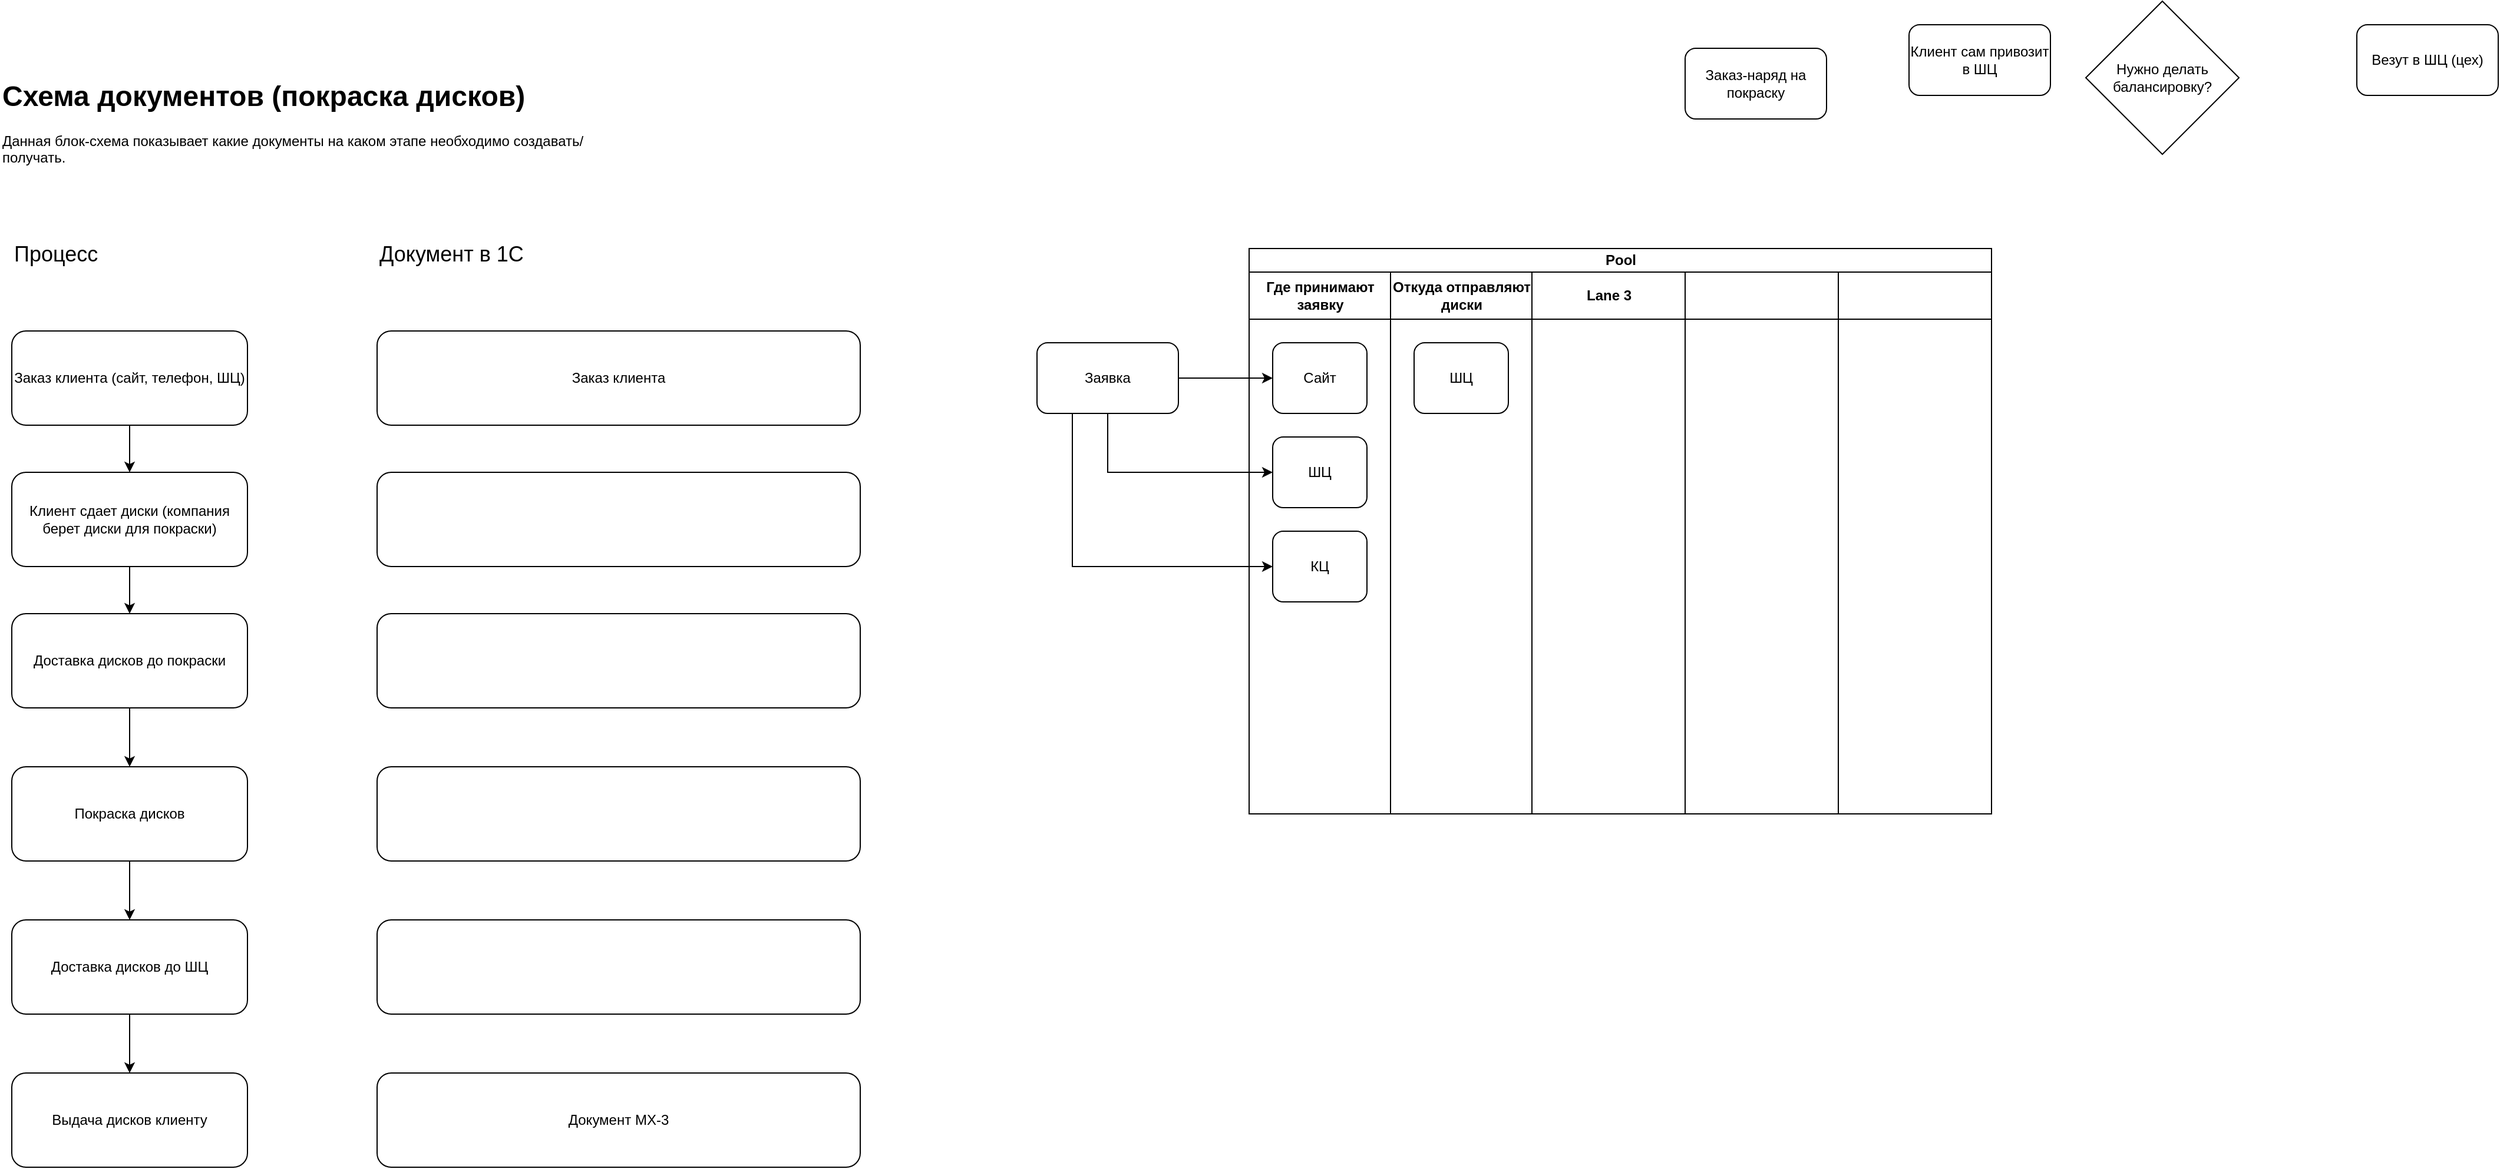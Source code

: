 <mxfile version="24.8.6">
  <diagram name="Page-1" id="uKkZgEGP30LBr_39MSwS">
    <mxGraphModel dx="1304" dy="1924" grid="1" gridSize="10" guides="1" tooltips="1" connect="1" arrows="1" fold="1" page="1" pageScale="1" pageWidth="827" pageHeight="1169" math="0" shadow="0">
      <root>
        <mxCell id="0" />
        <mxCell id="1" parent="0" />
        <mxCell id="SI2vmK9ZlvfOi17jyT_v-1" value="&lt;h1 style=&quot;margin-top: 0px;&quot;&gt;Схема документов (покраска дисков)&lt;/h1&gt;&lt;p&gt;Данная блок-схема показывает какие документы на каком этапе необходимо создавать/получать.&lt;/p&gt;" style="text;html=1;whiteSpace=wrap;overflow=hidden;rounded=0;" parent="1" vertex="1">
          <mxGeometry x="30" y="30" width="500" height="90" as="geometry" />
        </mxCell>
        <mxCell id="ca0fCaTmjlNiCSsV8HPN-5" value="" style="edgeStyle=orthogonalEdgeStyle;rounded=0;orthogonalLoop=1;jettySize=auto;html=1;" parent="1" source="SI2vmK9ZlvfOi17jyT_v-2" target="SI2vmK9ZlvfOi17jyT_v-5" edge="1">
          <mxGeometry relative="1" as="geometry" />
        </mxCell>
        <mxCell id="SI2vmK9ZlvfOi17jyT_v-2" value="Заказ клиента (сайт, телефон, ШЦ)" style="rounded=1;whiteSpace=wrap;html=1;" parent="1" vertex="1">
          <mxGeometry x="40" y="250" width="200" height="80" as="geometry" />
        </mxCell>
        <mxCell id="ca0fCaTmjlNiCSsV8HPN-6" value="" style="edgeStyle=orthogonalEdgeStyle;rounded=0;orthogonalLoop=1;jettySize=auto;html=1;" parent="1" source="SI2vmK9ZlvfOi17jyT_v-5" target="ca0fCaTmjlNiCSsV8HPN-1" edge="1">
          <mxGeometry relative="1" as="geometry" />
        </mxCell>
        <mxCell id="SI2vmK9ZlvfOi17jyT_v-5" value="Клиент сдает диски (компания берет диски для покраски)" style="rounded=1;whiteSpace=wrap;html=1;" parent="1" vertex="1">
          <mxGeometry x="40" y="370" width="200" height="80" as="geometry" />
        </mxCell>
        <mxCell id="ca0fCaTmjlNiCSsV8HPN-7" value="" style="edgeStyle=orthogonalEdgeStyle;rounded=0;orthogonalLoop=1;jettySize=auto;html=1;" parent="1" source="ca0fCaTmjlNiCSsV8HPN-1" target="ca0fCaTmjlNiCSsV8HPN-2" edge="1">
          <mxGeometry relative="1" as="geometry" />
        </mxCell>
        <mxCell id="ca0fCaTmjlNiCSsV8HPN-1" value="Доставка дисков до покраски" style="rounded=1;whiteSpace=wrap;html=1;" parent="1" vertex="1">
          <mxGeometry x="40" y="490" width="200" height="80" as="geometry" />
        </mxCell>
        <mxCell id="ca0fCaTmjlNiCSsV8HPN-8" value="" style="edgeStyle=orthogonalEdgeStyle;rounded=0;orthogonalLoop=1;jettySize=auto;html=1;" parent="1" source="ca0fCaTmjlNiCSsV8HPN-2" target="ca0fCaTmjlNiCSsV8HPN-3" edge="1">
          <mxGeometry relative="1" as="geometry" />
        </mxCell>
        <mxCell id="ca0fCaTmjlNiCSsV8HPN-2" value="Покраска дисков" style="rounded=1;whiteSpace=wrap;html=1;" parent="1" vertex="1">
          <mxGeometry x="40" y="620" width="200" height="80" as="geometry" />
        </mxCell>
        <mxCell id="ca0fCaTmjlNiCSsV8HPN-9" value="" style="edgeStyle=orthogonalEdgeStyle;rounded=0;orthogonalLoop=1;jettySize=auto;html=1;" parent="1" source="ca0fCaTmjlNiCSsV8HPN-3" target="ca0fCaTmjlNiCSsV8HPN-4" edge="1">
          <mxGeometry relative="1" as="geometry" />
        </mxCell>
        <mxCell id="ca0fCaTmjlNiCSsV8HPN-3" value="Доставка дисков до ШЦ" style="rounded=1;whiteSpace=wrap;html=1;" parent="1" vertex="1">
          <mxGeometry x="40" y="750" width="200" height="80" as="geometry" />
        </mxCell>
        <mxCell id="ca0fCaTmjlNiCSsV8HPN-4" value="Выдача дисков клиенту" style="rounded=1;whiteSpace=wrap;html=1;" parent="1" vertex="1">
          <mxGeometry x="40" y="880" width="200" height="80" as="geometry" />
        </mxCell>
        <mxCell id="ca0fCaTmjlNiCSsV8HPN-11" value="Заказ клиента" style="rounded=1;whiteSpace=wrap;html=1;" parent="1" vertex="1">
          <mxGeometry x="350" y="250" width="410" height="80" as="geometry" />
        </mxCell>
        <mxCell id="ca0fCaTmjlNiCSsV8HPN-13" value="" style="rounded=1;whiteSpace=wrap;html=1;" parent="1" vertex="1">
          <mxGeometry x="350" y="370" width="410" height="80" as="geometry" />
        </mxCell>
        <mxCell id="ca0fCaTmjlNiCSsV8HPN-15" value="" style="rounded=1;whiteSpace=wrap;html=1;" parent="1" vertex="1">
          <mxGeometry x="350" y="490" width="410" height="80" as="geometry" />
        </mxCell>
        <mxCell id="ca0fCaTmjlNiCSsV8HPN-17" value="" style="rounded=1;whiteSpace=wrap;html=1;" parent="1" vertex="1">
          <mxGeometry x="350" y="620" width="410" height="80" as="geometry" />
        </mxCell>
        <mxCell id="ca0fCaTmjlNiCSsV8HPN-19" value="" style="rounded=1;whiteSpace=wrap;html=1;" parent="1" vertex="1">
          <mxGeometry x="350" y="750" width="410" height="80" as="geometry" />
        </mxCell>
        <mxCell id="ca0fCaTmjlNiCSsV8HPN-20" value="Документ МХ-3" style="rounded=1;whiteSpace=wrap;html=1;" parent="1" vertex="1">
          <mxGeometry x="350" y="880" width="410" height="80" as="geometry" />
        </mxCell>
        <mxCell id="jrkXxCvTE8E_6U-OKGmR-1" value="Процесс" style="text;html=1;align=left;verticalAlign=middle;whiteSpace=wrap;rounded=0;fontSize=18;" vertex="1" parent="1">
          <mxGeometry x="40" y="160" width="200" height="50" as="geometry" />
        </mxCell>
        <mxCell id="jrkXxCvTE8E_6U-OKGmR-2" value="Документ в 1С" style="text;html=1;align=left;verticalAlign=middle;whiteSpace=wrap;rounded=0;fontSize=18;" vertex="1" parent="1">
          <mxGeometry x="350" y="160" width="200" height="50" as="geometry" />
        </mxCell>
        <mxCell id="jrkXxCvTE8E_6U-OKGmR-29" style="edgeStyle=orthogonalEdgeStyle;rounded=0;orthogonalLoop=1;jettySize=auto;html=1;" edge="1" parent="1" source="jrkXxCvTE8E_6U-OKGmR-3" target="jrkXxCvTE8E_6U-OKGmR-4">
          <mxGeometry relative="1" as="geometry" />
        </mxCell>
        <mxCell id="jrkXxCvTE8E_6U-OKGmR-30" style="edgeStyle=orthogonalEdgeStyle;rounded=0;orthogonalLoop=1;jettySize=auto;html=1;exitX=0.5;exitY=1;exitDx=0;exitDy=0;entryX=0;entryY=0.5;entryDx=0;entryDy=0;" edge="1" parent="1" source="jrkXxCvTE8E_6U-OKGmR-3" target="jrkXxCvTE8E_6U-OKGmR-5">
          <mxGeometry relative="1" as="geometry" />
        </mxCell>
        <mxCell id="jrkXxCvTE8E_6U-OKGmR-32" style="edgeStyle=orthogonalEdgeStyle;rounded=0;orthogonalLoop=1;jettySize=auto;html=1;exitX=0.25;exitY=1;exitDx=0;exitDy=0;entryX=0;entryY=0.5;entryDx=0;entryDy=0;" edge="1" parent="1" source="jrkXxCvTE8E_6U-OKGmR-3" target="jrkXxCvTE8E_6U-OKGmR-31">
          <mxGeometry relative="1" as="geometry" />
        </mxCell>
        <mxCell id="jrkXxCvTE8E_6U-OKGmR-3" value="Заявка" style="rounded=1;whiteSpace=wrap;html=1;" vertex="1" parent="1">
          <mxGeometry x="910" y="260" width="120" height="60" as="geometry" />
        </mxCell>
        <mxCell id="jrkXxCvTE8E_6U-OKGmR-11" value="Везут в ШЦ (цех)" style="rounded=1;whiteSpace=wrap;html=1;" vertex="1" parent="1">
          <mxGeometry x="2030" y="-10" width="120" height="60" as="geometry" />
        </mxCell>
        <mxCell id="jrkXxCvTE8E_6U-OKGmR-12" value="Нужно делать балансировку?" style="rhombus;whiteSpace=wrap;html=1;" vertex="1" parent="1">
          <mxGeometry x="1800" y="-30" width="130" height="130" as="geometry" />
        </mxCell>
        <mxCell id="jrkXxCvTE8E_6U-OKGmR-22" value="Клиент сам привозит в ШЦ" style="rounded=1;whiteSpace=wrap;html=1;" vertex="1" parent="1">
          <mxGeometry x="1650" y="-10" width="120" height="60" as="geometry" />
        </mxCell>
        <mxCell id="jrkXxCvTE8E_6U-OKGmR-25" value="Pool" style="swimlane;childLayout=stackLayout;resizeParent=1;resizeParentMax=0;startSize=20;html=1;" vertex="1" parent="1">
          <mxGeometry x="1090" y="180" width="630" height="480" as="geometry" />
        </mxCell>
        <mxCell id="jrkXxCvTE8E_6U-OKGmR-26" value="Где принимают&lt;div&gt;заявку&lt;/div&gt;" style="swimlane;startSize=40;html=1;" vertex="1" parent="jrkXxCvTE8E_6U-OKGmR-25">
          <mxGeometry y="20" width="120" height="460" as="geometry" />
        </mxCell>
        <mxCell id="jrkXxCvTE8E_6U-OKGmR-4" value="Сайт" style="rounded=1;whiteSpace=wrap;html=1;" vertex="1" parent="jrkXxCvTE8E_6U-OKGmR-26">
          <mxGeometry x="20" y="60" width="80" height="60" as="geometry" />
        </mxCell>
        <mxCell id="jrkXxCvTE8E_6U-OKGmR-5" value="ШЦ" style="rounded=1;whiteSpace=wrap;html=1;" vertex="1" parent="jrkXxCvTE8E_6U-OKGmR-26">
          <mxGeometry x="20" y="140" width="80" height="60" as="geometry" />
        </mxCell>
        <mxCell id="jrkXxCvTE8E_6U-OKGmR-31" value="КЦ" style="rounded=1;whiteSpace=wrap;html=1;" vertex="1" parent="jrkXxCvTE8E_6U-OKGmR-26">
          <mxGeometry x="20" y="220" width="80" height="60" as="geometry" />
        </mxCell>
        <mxCell id="jrkXxCvTE8E_6U-OKGmR-27" value="Откуда отправляют&lt;div&gt;диски&lt;/div&gt;" style="swimlane;startSize=40;html=1;" vertex="1" parent="jrkXxCvTE8E_6U-OKGmR-25">
          <mxGeometry x="120" y="20" width="120" height="460" as="geometry" />
        </mxCell>
        <mxCell id="jrkXxCvTE8E_6U-OKGmR-33" value="ШЦ" style="rounded=1;whiteSpace=wrap;html=1;" vertex="1" parent="jrkXxCvTE8E_6U-OKGmR-27">
          <mxGeometry x="20" y="60" width="80" height="60" as="geometry" />
        </mxCell>
        <mxCell id="jrkXxCvTE8E_6U-OKGmR-28" value="Lane 3" style="swimlane;startSize=40;html=1;" vertex="1" parent="jrkXxCvTE8E_6U-OKGmR-25">
          <mxGeometry x="240" y="20" width="130" height="460" as="geometry" />
        </mxCell>
        <mxCell id="jrkXxCvTE8E_6U-OKGmR-37" style="swimlane;startSize=40;html=1;" vertex="1" parent="jrkXxCvTE8E_6U-OKGmR-25">
          <mxGeometry x="370" y="20" width="130" height="460" as="geometry" />
        </mxCell>
        <mxCell id="jrkXxCvTE8E_6U-OKGmR-38" style="swimlane;startSize=40;html=1;" vertex="1" parent="jrkXxCvTE8E_6U-OKGmR-25">
          <mxGeometry x="500" y="20" width="130" height="460" as="geometry" />
        </mxCell>
        <mxCell id="jrkXxCvTE8E_6U-OKGmR-14" value="Заказ-наряд на покраску" style="rounded=1;whiteSpace=wrap;html=1;" vertex="1" parent="1">
          <mxGeometry x="1460" y="10" width="120" height="60" as="geometry" />
        </mxCell>
      </root>
    </mxGraphModel>
  </diagram>
</mxfile>
